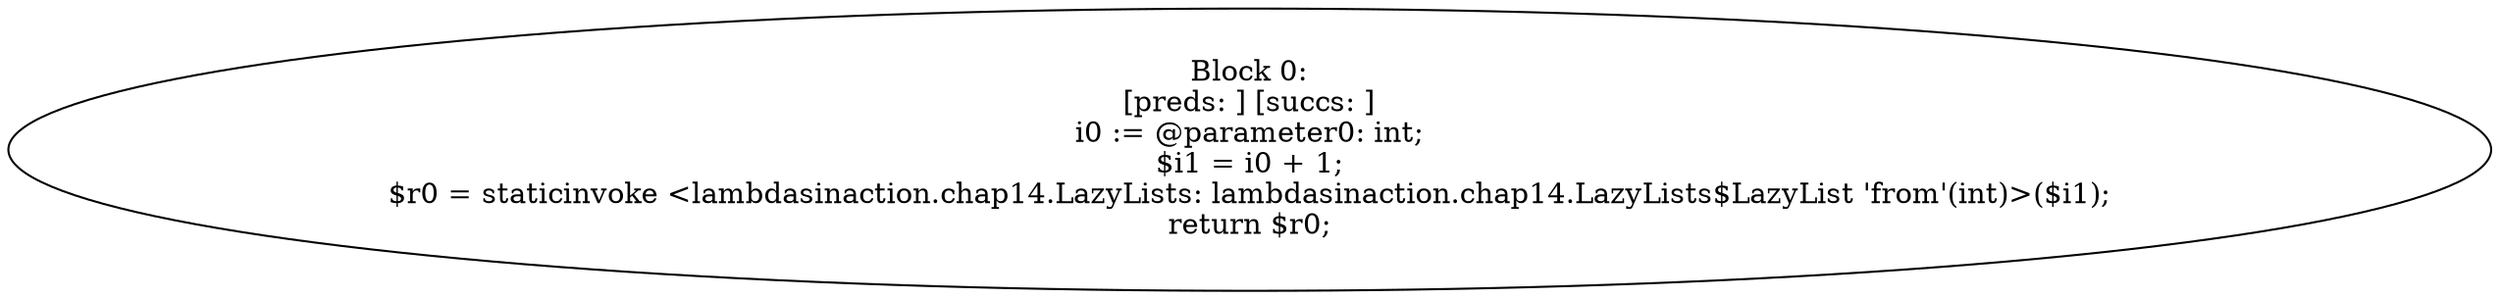 digraph "unitGraph" {
    "Block 0:
[preds: ] [succs: ]
i0 := @parameter0: int;
$i1 = i0 + 1;
$r0 = staticinvoke <lambdasinaction.chap14.LazyLists: lambdasinaction.chap14.LazyLists$LazyList 'from'(int)>($i1);
return $r0;
"
}
